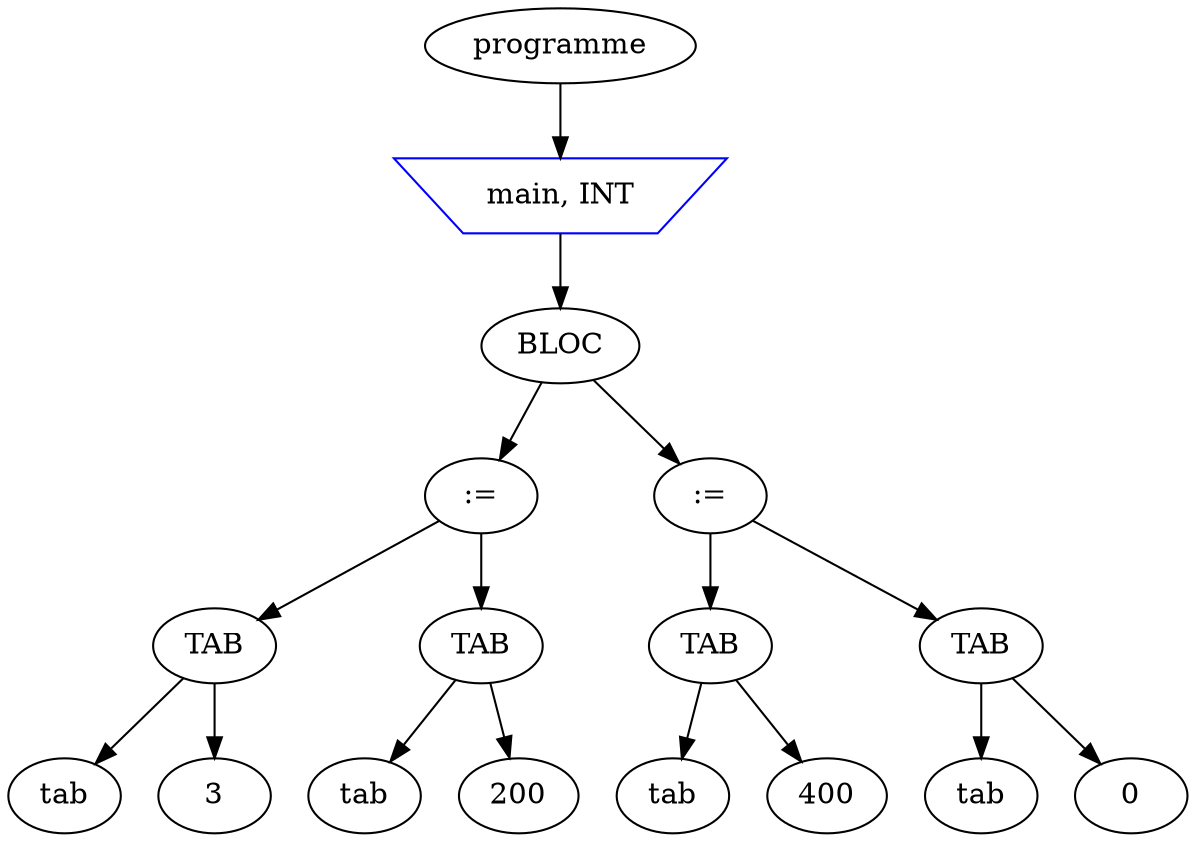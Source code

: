 digraph exempleminiC {
	node_0 [label ="programme"]
	node_1 [label ="main, INT" shape=invtrapezium color=blue]
	node_2 [label ="BLOC"]
	node_3 [label =":="]
	node_4 [label ="TAB"]
	node_5 [label ="tab"]
	node_6 [label ="3"]
	node_7 [label ="TAB"]
	node_8 [label ="tab"]
	node_9 [label ="200"]
	node_10 [label =":="]
	node_11 [label ="TAB"]
	node_12 [label ="tab"]
	node_13 [label ="400"]
	node_14 [label ="TAB"]
	node_15 [label ="tab"]
	node_16 [label ="0"]
	node_0 -> node_1
	node_1 -> node_2
	node_2 -> node_3
	node_3 -> node_4
	node_4 -> node_5
	node_4 -> node_6
	node_3 -> node_7
	node_7 -> node_8
	node_7 -> node_9
	node_2 -> node_10
	node_10 -> node_11
	node_11 -> node_12
	node_11 -> node_13
	node_10 -> node_14
	node_14 -> node_15
	node_14 -> node_16

}